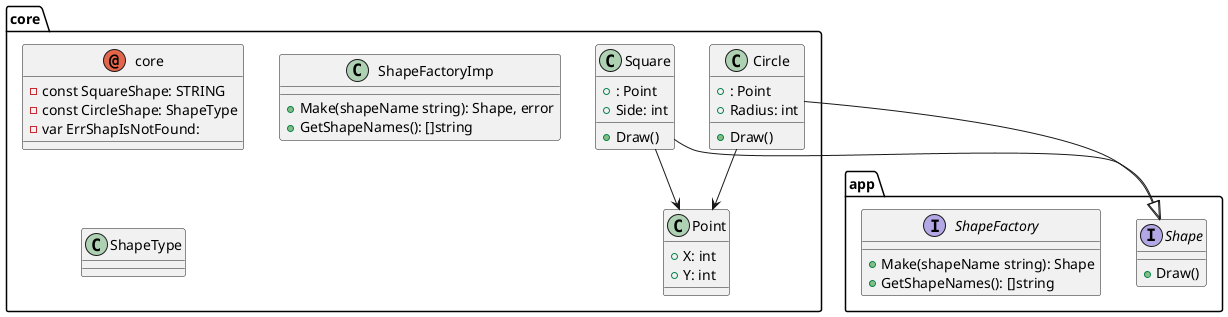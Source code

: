 @startuml
package app{
interface Shape{
+Draw()
}
interface ShapeFactory{
+Make(shapeName string): Shape
+GetShapeNames(): []string
}
}
package core{
annotation core {
-const SquareShape: STRING
-const CircleShape: ShapeType
-var ErrShapIsNotFound: 

}
class Circle {
+: Point
+Radius: int
+Draw()
}
class Point {
+X: int
+Y: int

}
class ShapeFactoryImp {

+Make(shapeName string): Shape, error
+GetShapeNames(): []string
}
class ShapeType {


}
class Square {
+: Point
+Side: int
+Draw()
}
}
"Circle" --> "Point"
"Square" --> "Point"
"Circle" --|> "Shape"
"Square" --|> "Shape"
@enduml